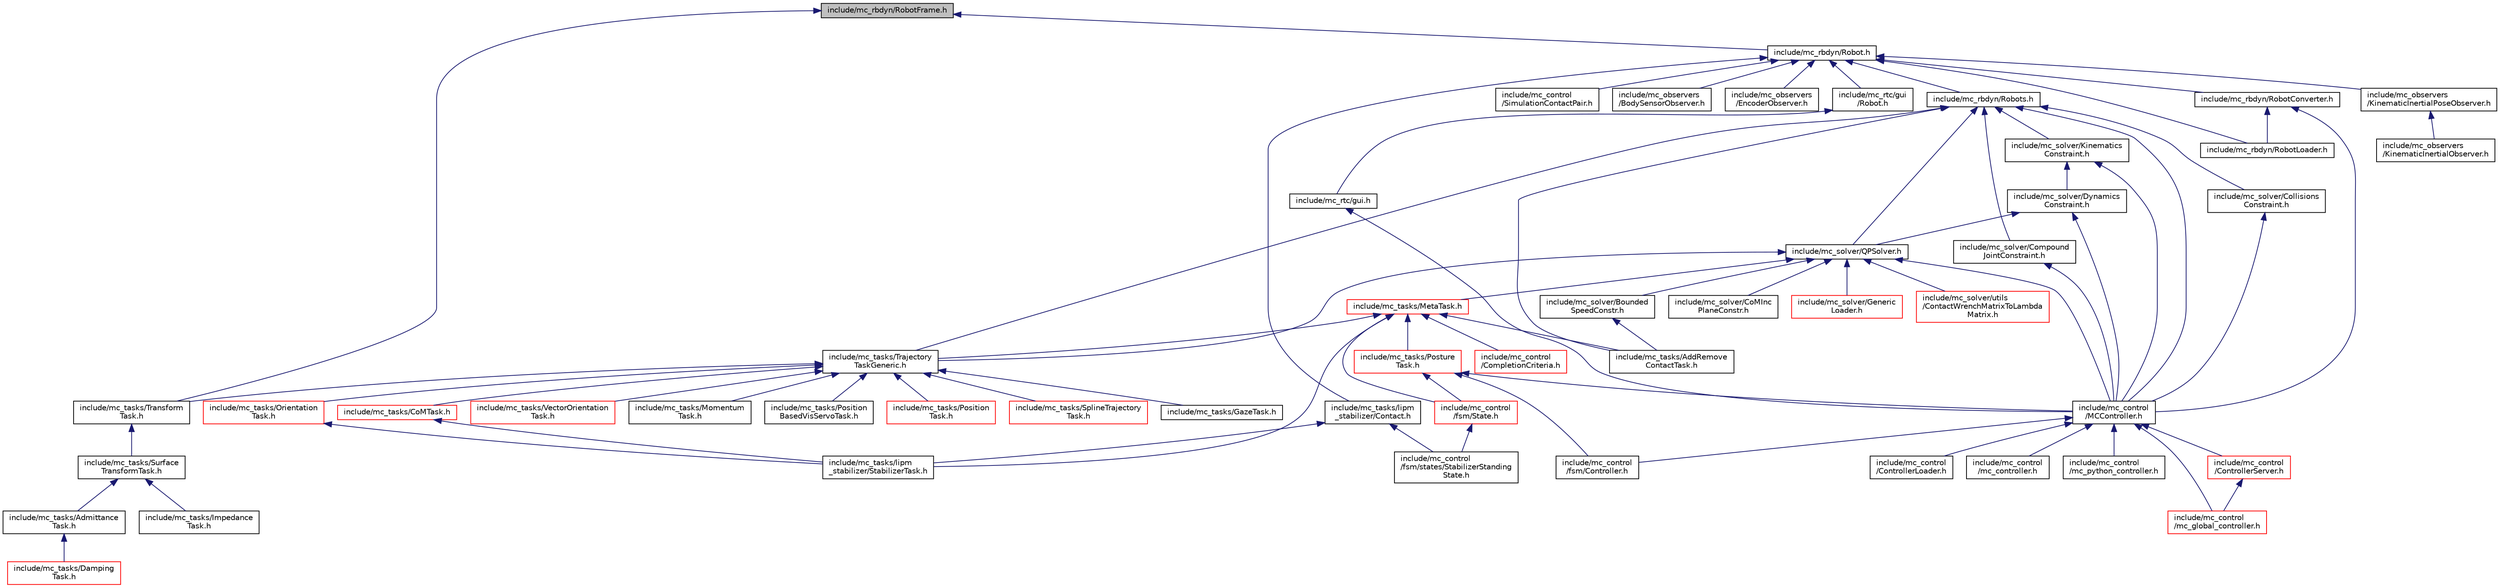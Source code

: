 digraph "include/mc_rbdyn/RobotFrame.h"
{
 // INTERACTIVE_SVG=YES
  edge [fontname="Helvetica",fontsize="10",labelfontname="Helvetica",labelfontsize="10"];
  node [fontname="Helvetica",fontsize="10",shape=record];
  Node8 [label="include/mc_rbdyn/RobotFrame.h",height=0.2,width=0.4,color="black", fillcolor="grey75", style="filled", fontcolor="black"];
  Node8 -> Node9 [dir="back",color="midnightblue",fontsize="10",style="solid",fontname="Helvetica"];
  Node9 [label="include/mc_rbdyn/Robot.h",height=0.2,width=0.4,color="black", fillcolor="white", style="filled",URL="$mc__rbdyn_2Robot_8h.html"];
  Node9 -> Node10 [dir="back",color="midnightblue",fontsize="10",style="solid",fontname="Helvetica"];
  Node10 [label="include/mc_rbdyn/Robots.h",height=0.2,width=0.4,color="black", fillcolor="white", style="filled",URL="$Robots_8h.html"];
  Node10 -> Node11 [dir="back",color="midnightblue",fontsize="10",style="solid",fontname="Helvetica"];
  Node11 [label="include/mc_solver/QPSolver.h",height=0.2,width=0.4,color="black", fillcolor="white", style="filled",URL="$QPSolver_8h.html"];
  Node11 -> Node12 [dir="back",color="midnightblue",fontsize="10",style="solid",fontname="Helvetica"];
  Node12 [label="include/mc_tasks/MetaTask.h",height=0.2,width=0.4,color="red", fillcolor="white", style="filled",URL="$MetaTask_8h.html"];
  Node12 -> Node13 [dir="back",color="midnightblue",fontsize="10",style="solid",fontname="Helvetica"];
  Node13 [label="include/mc_control\l/CompletionCriteria.h",height=0.2,width=0.4,color="red", fillcolor="white", style="filled",URL="$CompletionCriteria_8h.html"];
  Node12 -> Node16 [dir="back",color="midnightblue",fontsize="10",style="solid",fontname="Helvetica"];
  Node16 [label="include/mc_tasks/Posture\lTask.h",height=0.2,width=0.4,color="red", fillcolor="white", style="filled",URL="$PostureTask_8h.html"];
  Node16 -> Node17 [dir="back",color="midnightblue",fontsize="10",style="solid",fontname="Helvetica"];
  Node17 [label="include/mc_control\l/MCController.h",height=0.2,width=0.4,color="black", fillcolor="white", style="filled",URL="$MCController_8h.html"];
  Node17 -> Node18 [dir="back",color="midnightblue",fontsize="10",style="solid",fontname="Helvetica"];
  Node18 [label="include/mc_control\l/ControllerServer.h",height=0.2,width=0.4,color="red", fillcolor="white", style="filled",URL="$ControllerServer_8h.html"];
  Node18 -> Node20 [dir="back",color="midnightblue",fontsize="10",style="solid",fontname="Helvetica"];
  Node20 [label="include/mc_control\l/mc_global_controller.h",height=0.2,width=0.4,color="red", fillcolor="white", style="filled",URL="$mc__global__controller_8h.html"];
  Node17 -> Node24 [dir="back",color="midnightblue",fontsize="10",style="solid",fontname="Helvetica"];
  Node24 [label="include/mc_control\l/ControllerLoader.h",height=0.2,width=0.4,color="black", fillcolor="white", style="filled",URL="$ControllerLoader_8h.html"];
  Node17 -> Node25 [dir="back",color="midnightblue",fontsize="10",style="solid",fontname="Helvetica"];
  Node25 [label="include/mc_control\l/fsm/Controller.h",height=0.2,width=0.4,color="black", fillcolor="white", style="filled",URL="$Controller_8h.html"];
  Node17 -> Node20 [dir="back",color="midnightblue",fontsize="10",style="solid",fontname="Helvetica"];
  Node17 -> Node26 [dir="back",color="midnightblue",fontsize="10",style="solid",fontname="Helvetica"];
  Node26 [label="include/mc_control\l/mc_controller.h",height=0.2,width=0.4,color="black", fillcolor="white", style="filled",URL="$mc__controller_8h.html"];
  Node17 -> Node27 [dir="back",color="midnightblue",fontsize="10",style="solid",fontname="Helvetica"];
  Node27 [label="include/mc_control\l/mc_python_controller.h",height=0.2,width=0.4,color="black", fillcolor="white", style="filled",URL="$mc__python__controller_8h.html"];
  Node16 -> Node28 [dir="back",color="midnightblue",fontsize="10",style="solid",fontname="Helvetica"];
  Node28 [label="include/mc_control\l/fsm/State.h",height=0.2,width=0.4,color="red", fillcolor="white", style="filled",URL="$State_8h.html"];
  Node28 -> Node42 [dir="back",color="midnightblue",fontsize="10",style="solid",fontname="Helvetica"];
  Node42 [label="include/mc_control\l/fsm/states/StabilizerStanding\lState.h",height=0.2,width=0.4,color="black", fillcolor="white", style="filled",URL="$StabilizerStandingState_8h.html"];
  Node16 -> Node25 [dir="back",color="midnightblue",fontsize="10",style="solid",fontname="Helvetica"];
  Node12 -> Node28 [dir="back",color="midnightblue",fontsize="10",style="solid",fontname="Helvetica"];
  Node12 -> Node43 [dir="back",color="midnightblue",fontsize="10",style="solid",fontname="Helvetica"];
  Node43 [label="include/mc_tasks/Trajectory\lTaskGeneric.h",height=0.2,width=0.4,color="black", fillcolor="white", style="filled",URL="$TrajectoryTaskGeneric_8h.html"];
  Node43 -> Node44 [dir="back",color="midnightblue",fontsize="10",style="solid",fontname="Helvetica"];
  Node44 [label="include/mc_tasks/Orientation\lTask.h",height=0.2,width=0.4,color="red", fillcolor="white", style="filled",URL="$OrientationTask_8h.html"];
  Node44 -> Node48 [dir="back",color="midnightblue",fontsize="10",style="solid",fontname="Helvetica"];
  Node48 [label="include/mc_tasks/lipm\l_stabilizer/StabilizerTask.h",height=0.2,width=0.4,color="black", fillcolor="white", style="filled",URL="$StabilizerTask_8h.html"];
  Node43 -> Node49 [dir="back",color="midnightblue",fontsize="10",style="solid",fontname="Helvetica"];
  Node49 [label="include/mc_tasks/Position\lTask.h",height=0.2,width=0.4,color="red", fillcolor="white", style="filled",URL="$PositionTask_8h.html"];
  Node43 -> Node50 [dir="back",color="midnightblue",fontsize="10",style="solid",fontname="Helvetica"];
  Node50 [label="include/mc_tasks/CoMTask.h",height=0.2,width=0.4,color="red", fillcolor="white", style="filled",URL="$CoMTask_8h.html"];
  Node50 -> Node48 [dir="back",color="midnightblue",fontsize="10",style="solid",fontname="Helvetica"];
  Node43 -> Node51 [dir="back",color="midnightblue",fontsize="10",style="solid",fontname="Helvetica"];
  Node51 [label="include/mc_tasks/Transform\lTask.h",height=0.2,width=0.4,color="black", fillcolor="white", style="filled",URL="$TransformTask_8h.html"];
  Node51 -> Node52 [dir="back",color="midnightblue",fontsize="10",style="solid",fontname="Helvetica"];
  Node52 [label="include/mc_tasks/Surface\lTransformTask.h",height=0.2,width=0.4,color="black", fillcolor="white", style="filled",URL="$SurfaceTransformTask_8h.html"];
  Node52 -> Node53 [dir="back",color="midnightblue",fontsize="10",style="solid",fontname="Helvetica"];
  Node53 [label="include/mc_tasks/Admittance\lTask.h",height=0.2,width=0.4,color="black", fillcolor="white", style="filled",URL="$AdmittanceTask_8h.html"];
  Node53 -> Node54 [dir="back",color="midnightblue",fontsize="10",style="solid",fontname="Helvetica"];
  Node54 [label="include/mc_tasks/Damping\lTask.h",height=0.2,width=0.4,color="red", fillcolor="white", style="filled",URL="$DampingTask_8h.html"];
  Node52 -> Node56 [dir="back",color="midnightblue",fontsize="10",style="solid",fontname="Helvetica"];
  Node56 [label="include/mc_tasks/Impedance\lTask.h",height=0.2,width=0.4,color="black", fillcolor="white", style="filled",URL="$ImpedanceTask_8h.html"];
  Node43 -> Node57 [dir="back",color="midnightblue",fontsize="10",style="solid",fontname="Helvetica"];
  Node57 [label="include/mc_tasks/SplineTrajectory\lTask.h",height=0.2,width=0.4,color="red", fillcolor="white", style="filled",URL="$SplineTrajectoryTask_8h.html"];
  Node43 -> Node60 [dir="back",color="midnightblue",fontsize="10",style="solid",fontname="Helvetica"];
  Node60 [label="include/mc_tasks/GazeTask.h",height=0.2,width=0.4,color="black", fillcolor="white", style="filled",URL="$GazeTask_8h.html"];
  Node43 -> Node61 [dir="back",color="midnightblue",fontsize="10",style="solid",fontname="Helvetica"];
  Node61 [label="include/mc_tasks/VectorOrientation\lTask.h",height=0.2,width=0.4,color="red", fillcolor="white", style="filled",URL="$VectorOrientationTask_8h.html"];
  Node43 -> Node67 [dir="back",color="midnightblue",fontsize="10",style="solid",fontname="Helvetica"];
  Node67 [label="include/mc_tasks/Momentum\lTask.h",height=0.2,width=0.4,color="black", fillcolor="white", style="filled",URL="$MomentumTask_8h.html"];
  Node43 -> Node68 [dir="back",color="midnightblue",fontsize="10",style="solid",fontname="Helvetica"];
  Node68 [label="include/mc_tasks/Position\lBasedVisServoTask.h",height=0.2,width=0.4,color="black", fillcolor="white", style="filled",URL="$PositionBasedVisServoTask_8h.html"];
  Node12 -> Node69 [dir="back",color="midnightblue",fontsize="10",style="solid",fontname="Helvetica"];
  Node69 [label="include/mc_tasks/AddRemove\lContactTask.h",height=0.2,width=0.4,color="black", fillcolor="white", style="filled",URL="$AddRemoveContactTask_8h.html"];
  Node12 -> Node48 [dir="back",color="midnightblue",fontsize="10",style="solid",fontname="Helvetica"];
  Node11 -> Node17 [dir="back",color="midnightblue",fontsize="10",style="solid",fontname="Helvetica"];
  Node11 -> Node43 [dir="back",color="midnightblue",fontsize="10",style="solid",fontname="Helvetica"];
  Node11 -> Node71 [dir="back",color="midnightblue",fontsize="10",style="solid",fontname="Helvetica"];
  Node71 [label="include/mc_solver/Bounded\lSpeedConstr.h",height=0.2,width=0.4,color="black", fillcolor="white", style="filled",URL="$BoundedSpeedConstr_8h.html"];
  Node71 -> Node69 [dir="back",color="midnightblue",fontsize="10",style="solid",fontname="Helvetica"];
  Node11 -> Node72 [dir="back",color="midnightblue",fontsize="10",style="solid",fontname="Helvetica"];
  Node72 [label="include/mc_solver/CoMInc\lPlaneConstr.h",height=0.2,width=0.4,color="black", fillcolor="white", style="filled",URL="$CoMIncPlaneConstr_8h.html"];
  Node11 -> Node73 [dir="back",color="midnightblue",fontsize="10",style="solid",fontname="Helvetica"];
  Node73 [label="include/mc_solver/Generic\lLoader.h",height=0.2,width=0.4,color="red", fillcolor="white", style="filled",URL="$GenericLoader_8h.html"];
  Node11 -> Node75 [dir="back",color="midnightblue",fontsize="10",style="solid",fontname="Helvetica"];
  Node75 [label="include/mc_solver/utils\l/ContactWrenchMatrixToLambda\lMatrix.h",height=0.2,width=0.4,color="red", fillcolor="white", style="filled",URL="$ContactWrenchMatrixToLambdaMatrix_8h.html"];
  Node10 -> Node81 [dir="back",color="midnightblue",fontsize="10",style="solid",fontname="Helvetica"];
  Node81 [label="include/mc_solver/Kinematics\lConstraint.h",height=0.2,width=0.4,color="black", fillcolor="white", style="filled",URL="$KinematicsConstraint_8h.html"];
  Node81 -> Node82 [dir="back",color="midnightblue",fontsize="10",style="solid",fontname="Helvetica"];
  Node82 [label="include/mc_solver/Dynamics\lConstraint.h",height=0.2,width=0.4,color="black", fillcolor="white", style="filled",URL="$DynamicsConstraint_8h.html"];
  Node82 -> Node11 [dir="back",color="midnightblue",fontsize="10",style="solid",fontname="Helvetica"];
  Node82 -> Node17 [dir="back",color="midnightblue",fontsize="10",style="solid",fontname="Helvetica"];
  Node81 -> Node17 [dir="back",color="midnightblue",fontsize="10",style="solid",fontname="Helvetica"];
  Node10 -> Node17 [dir="back",color="midnightblue",fontsize="10",style="solid",fontname="Helvetica"];
  Node10 -> Node83 [dir="back",color="midnightblue",fontsize="10",style="solid",fontname="Helvetica"];
  Node83 [label="include/mc_solver/Collisions\lConstraint.h",height=0.2,width=0.4,color="black", fillcolor="white", style="filled",URL="$CollisionsConstraint_8h.html"];
  Node83 -> Node17 [dir="back",color="midnightblue",fontsize="10",style="solid",fontname="Helvetica"];
  Node10 -> Node84 [dir="back",color="midnightblue",fontsize="10",style="solid",fontname="Helvetica"];
  Node84 [label="include/mc_solver/Compound\lJointConstraint.h",height=0.2,width=0.4,color="black", fillcolor="white", style="filled",URL="$CompoundJointConstraint_8h.html"];
  Node84 -> Node17 [dir="back",color="midnightblue",fontsize="10",style="solid",fontname="Helvetica"];
  Node10 -> Node43 [dir="back",color="midnightblue",fontsize="10",style="solid",fontname="Helvetica"];
  Node10 -> Node69 [dir="back",color="midnightblue",fontsize="10",style="solid",fontname="Helvetica"];
  Node9 -> Node85 [dir="back",color="midnightblue",fontsize="10",style="solid",fontname="Helvetica"];
  Node85 [label="include/mc_rbdyn/RobotConverter.h",height=0.2,width=0.4,color="black", fillcolor="white", style="filled",URL="$RobotConverter_8h.html"];
  Node85 -> Node17 [dir="back",color="midnightblue",fontsize="10",style="solid",fontname="Helvetica"];
  Node85 -> Node86 [dir="back",color="midnightblue",fontsize="10",style="solid",fontname="Helvetica"];
  Node86 [label="include/mc_rbdyn/RobotLoader.h",height=0.2,width=0.4,color="black", fillcolor="white", style="filled",URL="$RobotLoader_8h.html"];
  Node9 -> Node87 [dir="back",color="midnightblue",fontsize="10",style="solid",fontname="Helvetica"];
  Node87 [label="include/mc_rtc/gui\l/Robot.h",height=0.2,width=0.4,color="black", fillcolor="white", style="filled",URL="$mc__rtc_2gui_2Robot_8h.html"];
  Node87 -> Node88 [dir="back",color="midnightblue",fontsize="10",style="solid",fontname="Helvetica"];
  Node88 [label="include/mc_rtc/gui.h",height=0.2,width=0.4,color="black", fillcolor="white", style="filled",URL="$gui_8h.html"];
  Node88 -> Node17 [dir="back",color="midnightblue",fontsize="10",style="solid",fontname="Helvetica"];
  Node9 -> Node89 [dir="back",color="midnightblue",fontsize="10",style="solid",fontname="Helvetica"];
  Node89 [label="include/mc_tasks/lipm\l_stabilizer/Contact.h",height=0.2,width=0.4,color="black", fillcolor="white", style="filled",URL="$mc__tasks_2lipm__stabilizer_2Contact_8h.html"];
  Node89 -> Node42 [dir="back",color="midnightblue",fontsize="10",style="solid",fontname="Helvetica"];
  Node89 -> Node48 [dir="back",color="midnightblue",fontsize="10",style="solid",fontname="Helvetica"];
  Node9 -> Node90 [dir="back",color="midnightblue",fontsize="10",style="solid",fontname="Helvetica"];
  Node90 [label="include/mc_control\l/SimulationContactPair.h",height=0.2,width=0.4,color="black", fillcolor="white", style="filled",URL="$SimulationContactPair_8h.html"];
  Node9 -> Node91 [dir="back",color="midnightblue",fontsize="10",style="solid",fontname="Helvetica"];
  Node91 [label="include/mc_observers\l/BodySensorObserver.h",height=0.2,width=0.4,color="black", fillcolor="white", style="filled",URL="$BodySensorObserver_8h.html"];
  Node9 -> Node92 [dir="back",color="midnightblue",fontsize="10",style="solid",fontname="Helvetica"];
  Node92 [label="include/mc_observers\l/EncoderObserver.h",height=0.2,width=0.4,color="black", fillcolor="white", style="filled",URL="$EncoderObserver_8h.html"];
  Node9 -> Node93 [dir="back",color="midnightblue",fontsize="10",style="solid",fontname="Helvetica"];
  Node93 [label="include/mc_observers\l/KinematicInertialPoseObserver.h",height=0.2,width=0.4,color="black", fillcolor="white", style="filled",URL="$KinematicInertialPoseObserver_8h.html"];
  Node93 -> Node94 [dir="back",color="midnightblue",fontsize="10",style="solid",fontname="Helvetica"];
  Node94 [label="include/mc_observers\l/KinematicInertialObserver.h",height=0.2,width=0.4,color="black", fillcolor="white", style="filled",URL="$KinematicInertialObserver_8h.html"];
  Node9 -> Node86 [dir="back",color="midnightblue",fontsize="10",style="solid",fontname="Helvetica"];
  Node8 -> Node51 [dir="back",color="midnightblue",fontsize="10",style="solid",fontname="Helvetica"];
}
